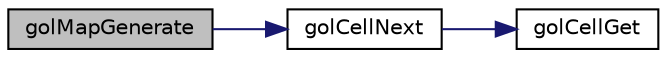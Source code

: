 digraph "golMapGenerate"
{
 // INTERACTIVE_SVG=YES
 // LATEX_PDF_SIZE
  edge [fontname="Helvetica",fontsize="10",labelfontname="Helvetica",labelfontsize="10"];
  node [fontname="Helvetica",fontsize="10",shape=record];
  rankdir="LR";
  Node1 [label="golMapGenerate",height=0.2,width=0.4,color="black", fillcolor="grey75", style="filled", fontcolor="black",tooltip=" "];
  Node1 -> Node2 [color="midnightblue",fontsize="10",style="solid",fontname="Helvetica"];
  Node2 [label="golCellNext",height=0.2,width=0.4,color="black", fillcolor="white", style="filled",URL="$backup_2gol_8cpp.html#aeeaa2ac3bbd8dae912309564112bbde1",tooltip=" "];
  Node2 -> Node3 [color="midnightblue",fontsize="10",style="solid",fontname="Helvetica"];
  Node3 [label="golCellGet",height=0.2,width=0.4,color="black", fillcolor="white", style="filled",URL="$backup_2gol_8cpp.html#af1f703b797eb9b6c581deecff0e88cf9",tooltip=" "];
}
